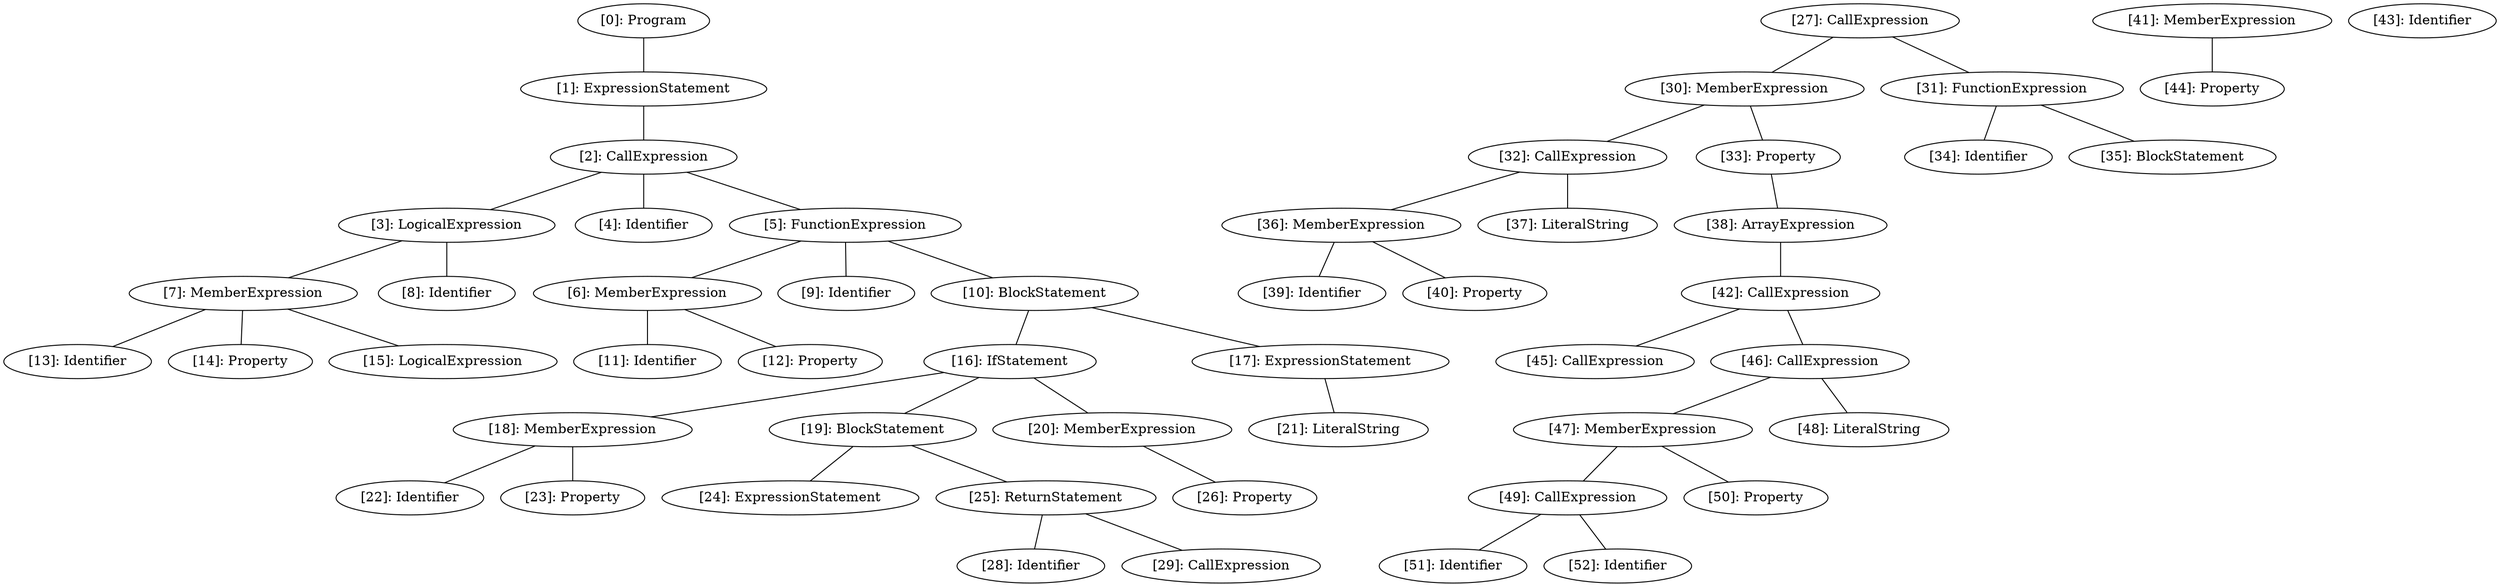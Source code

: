 // Result
graph {
	0 [label="[0]: Program"]
	1 [label="[1]: ExpressionStatement"]
	2 [label="[2]: CallExpression"]
	3 [label="[3]: LogicalExpression"]
	4 [label="[4]: Identifier"]
	5 [label="[5]: FunctionExpression"]
	6 [label="[6]: MemberExpression"]
	7 [label="[7]: MemberExpression"]
	8 [label="[8]: Identifier"]
	9 [label="[9]: Identifier"]
	10 [label="[10]: BlockStatement"]
	11 [label="[11]: Identifier"]
	12 [label="[12]: Property"]
	13 [label="[13]: Identifier"]
	14 [label="[14]: Property"]
	15 [label="[15]: LogicalExpression"]
	16 [label="[16]: IfStatement"]
	17 [label="[17]: ExpressionStatement"]
	18 [label="[18]: MemberExpression"]
	19 [label="[19]: BlockStatement"]
	20 [label="[20]: MemberExpression"]
	21 [label="[21]: LiteralString"]
	22 [label="[22]: Identifier"]
	23 [label="[23]: Property"]
	24 [label="[24]: ExpressionStatement"]
	25 [label="[25]: ReturnStatement"]
	26 [label="[26]: Property"]
	27 [label="[27]: CallExpression"]
	28 [label="[28]: Identifier"]
	29 [label="[29]: CallExpression"]
	30 [label="[30]: MemberExpression"]
	31 [label="[31]: FunctionExpression"]
	32 [label="[32]: CallExpression"]
	33 [label="[33]: Property"]
	34 [label="[34]: Identifier"]
	35 [label="[35]: BlockStatement"]
	36 [label="[36]: MemberExpression"]
	37 [label="[37]: LiteralString"]
	38 [label="[38]: ArrayExpression"]
	39 [label="[39]: Identifier"]
	40 [label="[40]: Property"]
	41 [label="[41]: MemberExpression"]
	42 [label="[42]: CallExpression"]
	43 [label="[43]: Identifier"]
	44 [label="[44]: Property"]
	45 [label="[45]: CallExpression"]
	46 [label="[46]: CallExpression"]
	47 [label="[47]: MemberExpression"]
	48 [label="[48]: LiteralString"]
	49 [label="[49]: CallExpression"]
	50 [label="[50]: Property"]
	51 [label="[51]: Identifier"]
	52 [label="[52]: Identifier"]
	0 -- 1
	1 -- 2
	2 -- 3
	2 -- 4
	2 -- 5
	3 -- 7
	3 -- 8
	5 -- 6
	5 -- 9
	5 -- 10
	6 -- 11
	6 -- 12
	7 -- 13
	7 -- 14
	7 -- 15
	10 -- 16
	10 -- 17
	16 -- 18
	16 -- 19
	16 -- 20
	17 -- 21
	18 -- 22
	18 -- 23
	19 -- 24
	19 -- 25
	20 -- 26
	25 -- 28
	25 -- 29
	27 -- 30
	27 -- 31
	30 -- 32
	30 -- 33
	31 -- 34
	31 -- 35
	32 -- 36
	32 -- 37
	33 -- 38
	36 -- 39
	36 -- 40
	38 -- 42
	41 -- 44
	42 -- 45
	42 -- 46
	46 -- 47
	46 -- 48
	47 -- 49
	47 -- 50
	49 -- 51
	49 -- 52
}

